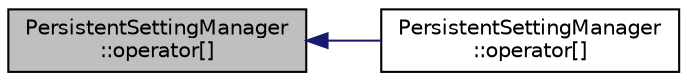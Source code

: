 digraph "PersistentSettingManager::operator[]"
{
  edge [fontname="Helvetica",fontsize="10",labelfontname="Helvetica",labelfontsize="10"];
  node [fontname="Helvetica",fontsize="10",shape=record];
  rankdir="LR";
  Node49 [label="PersistentSettingManager\l::operator[]",height=0.2,width=0.4,color="black", fillcolor="grey75", style="filled", fontcolor="black"];
  Node49 -> Node50 [dir="back",color="midnightblue",fontsize="10",style="solid",fontname="Helvetica"];
  Node50 [label="PersistentSettingManager\l::operator[]",height=0.2,width=0.4,color="black", fillcolor="white", style="filled",URL="$classPersistentSettingManager.html#af358440e232a54afa866774f2a83694f"];
}
